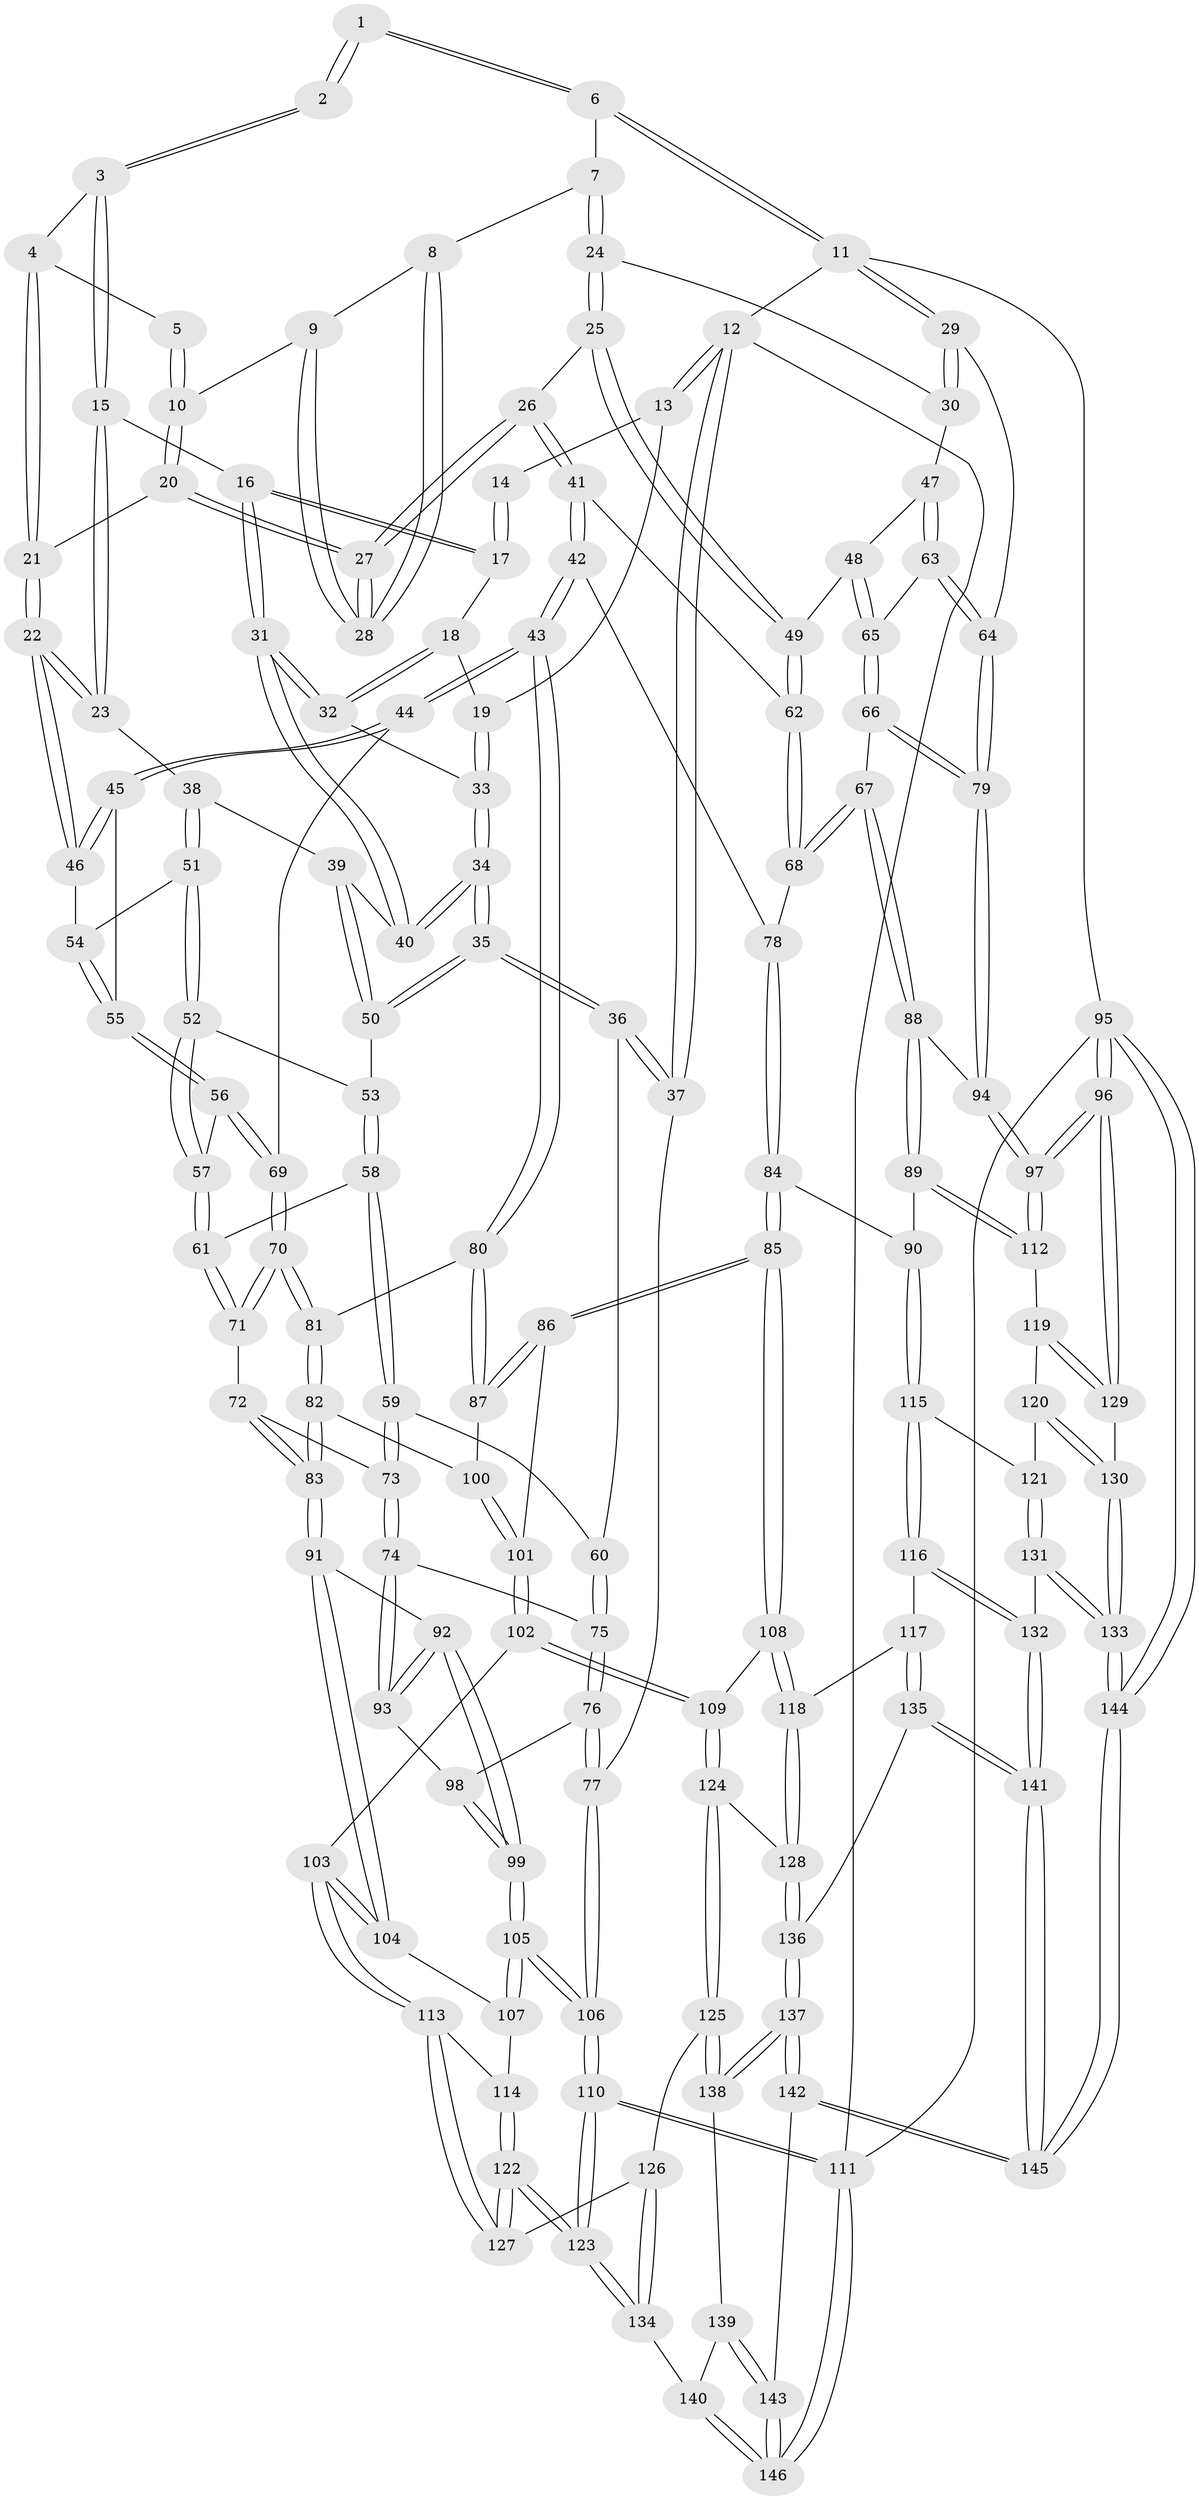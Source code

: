 // Generated by graph-tools (version 1.1) at 2025/02/03/09/25 05:02:16]
// undirected, 146 vertices, 362 edges
graph export_dot {
graph [start="1"]
  node [color=gray90,style=filled];
  1 [pos="+0.5694956963785868+0"];
  2 [pos="+0.28094698369408333+0"];
  3 [pos="+0.3131869787826355+0"];
  4 [pos="+0.46147840929941003+0.061232508460233294"];
  5 [pos="+0.5107111084114477+0.02162595042746531"];
  6 [pos="+0.779925036290271+0"];
  7 [pos="+0.776918390347193+0"];
  8 [pos="+0.6794491092783668+0"];
  9 [pos="+0.5811353646509759+0.07666360171706911"];
  10 [pos="+0.542949049171151+0.09375669437482868"];
  11 [pos="+1+0"];
  12 [pos="+0+0"];
  13 [pos="+0.025434020821312173+0"];
  14 [pos="+0.1888111037958091+0"];
  15 [pos="+0.3144588984831108+0.07031639997005082"];
  16 [pos="+0.3142710361028919+0.07045981233627202"];
  17 [pos="+0.17715800403643872+0.11350811264328008"];
  18 [pos="+0.17357789904161128+0.11872360622965394"];
  19 [pos="+0.0792662487435381+0.10009716930451268"];
  20 [pos="+0.4997585066129391+0.14493940175304867"];
  21 [pos="+0.4851698479043752+0.1468402656318991"];
  22 [pos="+0.4068489809677464+0.19887639109800462"];
  23 [pos="+0.3633695951270142+0.14917406579484593"];
  24 [pos="+0.8232973932698151+0.1145861797308571"];
  25 [pos="+0.7618607300461545+0.20778741041534016"];
  26 [pos="+0.6586954261097486+0.24777729201931128"];
  27 [pos="+0.6499795992505714+0.23658659967822218"];
  28 [pos="+0.6371815369788626+0.16845254317151048"];
  29 [pos="+1+0.1128039180246009"];
  30 [pos="+0.9232384297163307+0.16027620863703967"];
  31 [pos="+0.20399898212243417+0.1961408342957152"];
  32 [pos="+0.1904701923189235+0.17747975472826064"];
  33 [pos="+0.0620243133298524+0.1503431352169384"];
  34 [pos="+0+0.2537122515440021"];
  35 [pos="+0+0.262372520139653"];
  36 [pos="+0+0.28243643898777243"];
  37 [pos="+0+0.29693598337843297"];
  38 [pos="+0.21533263042609288+0.2183306463388795"];
  39 [pos="+0.20717575868792645+0.21010923458529226"];
  40 [pos="+0.20482878986729866+0.20649403347304307"];
  41 [pos="+0.6064783764825646+0.3584157464830005"];
  42 [pos="+0.5710353581350239+0.3999289855885846"];
  43 [pos="+0.5160749557495163+0.4088120103389444"];
  44 [pos="+0.49661328197769294+0.39994472900209144"];
  45 [pos="+0.41620540551310314+0.24790840270757358"];
  46 [pos="+0.4049582011046668+0.21632307574040985"];
  47 [pos="+0.9439295212646397+0.30539068299898237"];
  48 [pos="+0.8785942967072013+0.32695556842246787"];
  49 [pos="+0.8430354639576302+0.32518385409674216"];
  50 [pos="+0.1201712292009321+0.3119455402220702"];
  51 [pos="+0.2405772685182031+0.25750058541199694"];
  52 [pos="+0.16365337478799194+0.31639420571260446"];
  53 [pos="+0.12272830932146898+0.3136898875473506"];
  54 [pos="+0.254809743011114+0.26742601471392735"];
  55 [pos="+0.2701196963437481+0.35693070413573846"];
  56 [pos="+0.2697524359001836+0.3660220761224727"];
  57 [pos="+0.2323106914637952+0.3878027335310076"];
  58 [pos="+0.14496585289367037+0.40208688998796505"];
  59 [pos="+0.13317483180252823+0.4143269065460148"];
  60 [pos="+0.07523843543832354+0.4213534469814406"];
  61 [pos="+0.22971418142136335+0.3910760748665335"];
  62 [pos="+0.8100523570188296+0.38720646115026286"];
  63 [pos="+1+0.3645441392076826"];
  64 [pos="+1+0.3831074403643529"];
  65 [pos="+0.9150797189599575+0.42420034017792685"];
  66 [pos="+0.8844087949023548+0.47097338314933473"];
  67 [pos="+0.8291173289880073+0.493705843260042"];
  68 [pos="+0.823907937511391+0.48709571872457585"];
  69 [pos="+0.38447513606357014+0.42443359864536756"];
  70 [pos="+0.3028556961550373+0.5238134310539515"];
  71 [pos="+0.22417790235106932+0.49392927804994485"];
  72 [pos="+0.18967052555984004+0.5093236851141836"];
  73 [pos="+0.1695564567462433+0.515675594994345"];
  74 [pos="+0.12465855199623259+0.5567316743134986"];
  75 [pos="+0.07065120220290472+0.47235649278139386"];
  76 [pos="+0+0.5344830567118812"];
  77 [pos="+0+0.5294885614665986"];
  78 [pos="+0.6124449332001854+0.44379110056151405"];
  79 [pos="+1+0.5566878473016076"];
  80 [pos="+0.47329800572596975+0.5956970855966647"];
  81 [pos="+0.31211595767834677+0.5682545155410179"];
  82 [pos="+0.27911433633040794+0.6439310449218495"];
  83 [pos="+0.2724427444684814+0.6490249696675547"];
  84 [pos="+0.7036659412507645+0.6728297249681301"];
  85 [pos="+0.573507316846103+0.7253726544229515"];
  86 [pos="+0.4996427871736305+0.6769133591541366"];
  87 [pos="+0.4809424507413874+0.6305692633412082"];
  88 [pos="+0.8253825200617733+0.6371823821625203"];
  89 [pos="+0.7887302190787575+0.6799492608543897"];
  90 [pos="+0.7695907692341537+0.6830951487891643"];
  91 [pos="+0.23951683380944688+0.6789645676778328"];
  92 [pos="+0.20491512968425302+0.6594474366462151"];
  93 [pos="+0.12076328333937618+0.5674888944351322"];
  94 [pos="+1+0.5854782037883225"];
  95 [pos="+1+1"];
  96 [pos="+1+1"];
  97 [pos="+1+0.8981951384376101"];
  98 [pos="+0.08505275983567233+0.5849246542728312"];
  99 [pos="+0.048182894221206286+0.7225407378747591"];
  100 [pos="+0.3035240140551891+0.6514287610864209"];
  101 [pos="+0.4146535810189804+0.7222792416979975"];
  102 [pos="+0.36721704796640753+0.7807634779842073"];
  103 [pos="+0.27810535220747623+0.78324362989347"];
  104 [pos="+0.24028141595864796+0.7075961974246684"];
  105 [pos="+0.014201433820543896+0.7760055426009083"];
  106 [pos="+0+0.970520675905178"];
  107 [pos="+0.11110292741579207+0.7805344982785769"];
  108 [pos="+0.5652139626762525+0.780390574936839"];
  109 [pos="+0.404801166522805+0.8378471254283529"];
  110 [pos="+0+1"];
  111 [pos="+0+1"];
  112 [pos="+0.8849045919782638+0.8027244226145805"];
  113 [pos="+0.2602816928515672+0.8309931806518606"];
  114 [pos="+0.17097707646719965+0.8318236661693481"];
  115 [pos="+0.7455906335781924+0.7815112094869165"];
  116 [pos="+0.6912163000508089+0.9108296805784356"];
  117 [pos="+0.5815631136865702+0.864549545581031"];
  118 [pos="+0.57390682696931+0.8558069632279348"];
  119 [pos="+0.8532569134637806+0.8689228585061645"];
  120 [pos="+0.8135339824316964+0.8918726967731516"];
  121 [pos="+0.78563113792665+0.8979958929420532"];
  122 [pos="+0.12764383391041736+0.9186812601865167"];
  123 [pos="+0.05526827045415048+1"];
  124 [pos="+0.4055806976228315+0.8999791308316987"];
  125 [pos="+0.4000153833091105+0.9047973970371329"];
  126 [pos="+0.27206673449978014+0.8795241223792789"];
  127 [pos="+0.26141361945752545+0.8404318536234499"];
  128 [pos="+0.48302212734927624+0.9132655990328553"];
  129 [pos="+0.8797123808407693+0.9476865039926607"];
  130 [pos="+0.8242422193253147+1"];
  131 [pos="+0.7308880966049651+0.9269053340481682"];
  132 [pos="+0.6955872091693439+0.9166109264808886"];
  133 [pos="+0.8067808750070599+1"];
  134 [pos="+0.261867007652553+0.9158511393553695"];
  135 [pos="+0.5718252959432458+1"];
  136 [pos="+0.4833836438387183+0.9174111544263643"];
  137 [pos="+0.43848694117703846+1"];
  138 [pos="+0.39511129158204533+0.9218347403462631"];
  139 [pos="+0.34058646517481184+0.9654001819463389"];
  140 [pos="+0.27939423868570307+0.9490599654983652"];
  141 [pos="+0.5881490511608699+1"];
  142 [pos="+0.4429985863711426+1"];
  143 [pos="+0.3755473934898295+1"];
  144 [pos="+0.8184168648868073+1"];
  145 [pos="+0.5825267195424291+1"];
  146 [pos="+0.2512446167316003+1"];
  1 -- 2;
  1 -- 2;
  1 -- 6;
  1 -- 6;
  2 -- 3;
  2 -- 3;
  3 -- 4;
  3 -- 15;
  3 -- 15;
  4 -- 5;
  4 -- 21;
  4 -- 21;
  5 -- 10;
  5 -- 10;
  6 -- 7;
  6 -- 11;
  6 -- 11;
  7 -- 8;
  7 -- 24;
  7 -- 24;
  8 -- 9;
  8 -- 28;
  8 -- 28;
  9 -- 10;
  9 -- 28;
  9 -- 28;
  10 -- 20;
  10 -- 20;
  11 -- 12;
  11 -- 29;
  11 -- 29;
  11 -- 95;
  12 -- 13;
  12 -- 13;
  12 -- 37;
  12 -- 37;
  12 -- 111;
  13 -- 14;
  13 -- 19;
  14 -- 17;
  14 -- 17;
  15 -- 16;
  15 -- 23;
  15 -- 23;
  16 -- 17;
  16 -- 17;
  16 -- 31;
  16 -- 31;
  17 -- 18;
  18 -- 19;
  18 -- 32;
  18 -- 32;
  19 -- 33;
  19 -- 33;
  20 -- 21;
  20 -- 27;
  20 -- 27;
  21 -- 22;
  21 -- 22;
  22 -- 23;
  22 -- 23;
  22 -- 46;
  22 -- 46;
  23 -- 38;
  24 -- 25;
  24 -- 25;
  24 -- 30;
  25 -- 26;
  25 -- 49;
  25 -- 49;
  26 -- 27;
  26 -- 27;
  26 -- 41;
  26 -- 41;
  27 -- 28;
  27 -- 28;
  29 -- 30;
  29 -- 30;
  29 -- 64;
  30 -- 47;
  31 -- 32;
  31 -- 32;
  31 -- 40;
  31 -- 40;
  32 -- 33;
  33 -- 34;
  33 -- 34;
  34 -- 35;
  34 -- 35;
  34 -- 40;
  34 -- 40;
  35 -- 36;
  35 -- 36;
  35 -- 50;
  35 -- 50;
  36 -- 37;
  36 -- 37;
  36 -- 60;
  37 -- 77;
  38 -- 39;
  38 -- 51;
  38 -- 51;
  39 -- 40;
  39 -- 50;
  39 -- 50;
  41 -- 42;
  41 -- 42;
  41 -- 62;
  42 -- 43;
  42 -- 43;
  42 -- 78;
  43 -- 44;
  43 -- 44;
  43 -- 80;
  43 -- 80;
  44 -- 45;
  44 -- 45;
  44 -- 69;
  45 -- 46;
  45 -- 46;
  45 -- 55;
  46 -- 54;
  47 -- 48;
  47 -- 63;
  47 -- 63;
  48 -- 49;
  48 -- 65;
  48 -- 65;
  49 -- 62;
  49 -- 62;
  50 -- 53;
  51 -- 52;
  51 -- 52;
  51 -- 54;
  52 -- 53;
  52 -- 57;
  52 -- 57;
  53 -- 58;
  53 -- 58;
  54 -- 55;
  54 -- 55;
  55 -- 56;
  55 -- 56;
  56 -- 57;
  56 -- 69;
  56 -- 69;
  57 -- 61;
  57 -- 61;
  58 -- 59;
  58 -- 59;
  58 -- 61;
  59 -- 60;
  59 -- 73;
  59 -- 73;
  60 -- 75;
  60 -- 75;
  61 -- 71;
  61 -- 71;
  62 -- 68;
  62 -- 68;
  63 -- 64;
  63 -- 64;
  63 -- 65;
  64 -- 79;
  64 -- 79;
  65 -- 66;
  65 -- 66;
  66 -- 67;
  66 -- 79;
  66 -- 79;
  67 -- 68;
  67 -- 68;
  67 -- 88;
  67 -- 88;
  68 -- 78;
  69 -- 70;
  69 -- 70;
  70 -- 71;
  70 -- 71;
  70 -- 81;
  70 -- 81;
  71 -- 72;
  72 -- 73;
  72 -- 83;
  72 -- 83;
  73 -- 74;
  73 -- 74;
  74 -- 75;
  74 -- 93;
  74 -- 93;
  75 -- 76;
  75 -- 76;
  76 -- 77;
  76 -- 77;
  76 -- 98;
  77 -- 106;
  77 -- 106;
  78 -- 84;
  78 -- 84;
  79 -- 94;
  79 -- 94;
  80 -- 81;
  80 -- 87;
  80 -- 87;
  81 -- 82;
  81 -- 82;
  82 -- 83;
  82 -- 83;
  82 -- 100;
  83 -- 91;
  83 -- 91;
  84 -- 85;
  84 -- 85;
  84 -- 90;
  85 -- 86;
  85 -- 86;
  85 -- 108;
  85 -- 108;
  86 -- 87;
  86 -- 87;
  86 -- 101;
  87 -- 100;
  88 -- 89;
  88 -- 89;
  88 -- 94;
  89 -- 90;
  89 -- 112;
  89 -- 112;
  90 -- 115;
  90 -- 115;
  91 -- 92;
  91 -- 104;
  91 -- 104;
  92 -- 93;
  92 -- 93;
  92 -- 99;
  92 -- 99;
  93 -- 98;
  94 -- 97;
  94 -- 97;
  95 -- 96;
  95 -- 96;
  95 -- 144;
  95 -- 144;
  95 -- 111;
  96 -- 97;
  96 -- 97;
  96 -- 129;
  96 -- 129;
  97 -- 112;
  97 -- 112;
  98 -- 99;
  98 -- 99;
  99 -- 105;
  99 -- 105;
  100 -- 101;
  100 -- 101;
  101 -- 102;
  101 -- 102;
  102 -- 103;
  102 -- 109;
  102 -- 109;
  103 -- 104;
  103 -- 104;
  103 -- 113;
  103 -- 113;
  104 -- 107;
  105 -- 106;
  105 -- 106;
  105 -- 107;
  105 -- 107;
  106 -- 110;
  106 -- 110;
  107 -- 114;
  108 -- 109;
  108 -- 118;
  108 -- 118;
  109 -- 124;
  109 -- 124;
  110 -- 111;
  110 -- 111;
  110 -- 123;
  110 -- 123;
  111 -- 146;
  111 -- 146;
  112 -- 119;
  113 -- 114;
  113 -- 127;
  113 -- 127;
  114 -- 122;
  114 -- 122;
  115 -- 116;
  115 -- 116;
  115 -- 121;
  116 -- 117;
  116 -- 132;
  116 -- 132;
  117 -- 118;
  117 -- 135;
  117 -- 135;
  118 -- 128;
  118 -- 128;
  119 -- 120;
  119 -- 129;
  119 -- 129;
  120 -- 121;
  120 -- 130;
  120 -- 130;
  121 -- 131;
  121 -- 131;
  122 -- 123;
  122 -- 123;
  122 -- 127;
  122 -- 127;
  123 -- 134;
  123 -- 134;
  124 -- 125;
  124 -- 125;
  124 -- 128;
  125 -- 126;
  125 -- 138;
  125 -- 138;
  126 -- 127;
  126 -- 134;
  126 -- 134;
  128 -- 136;
  128 -- 136;
  129 -- 130;
  130 -- 133;
  130 -- 133;
  131 -- 132;
  131 -- 133;
  131 -- 133;
  132 -- 141;
  132 -- 141;
  133 -- 144;
  133 -- 144;
  134 -- 140;
  135 -- 136;
  135 -- 141;
  135 -- 141;
  136 -- 137;
  136 -- 137;
  137 -- 138;
  137 -- 138;
  137 -- 142;
  137 -- 142;
  138 -- 139;
  139 -- 140;
  139 -- 143;
  139 -- 143;
  140 -- 146;
  140 -- 146;
  141 -- 145;
  141 -- 145;
  142 -- 143;
  142 -- 145;
  142 -- 145;
  143 -- 146;
  143 -- 146;
  144 -- 145;
  144 -- 145;
}
